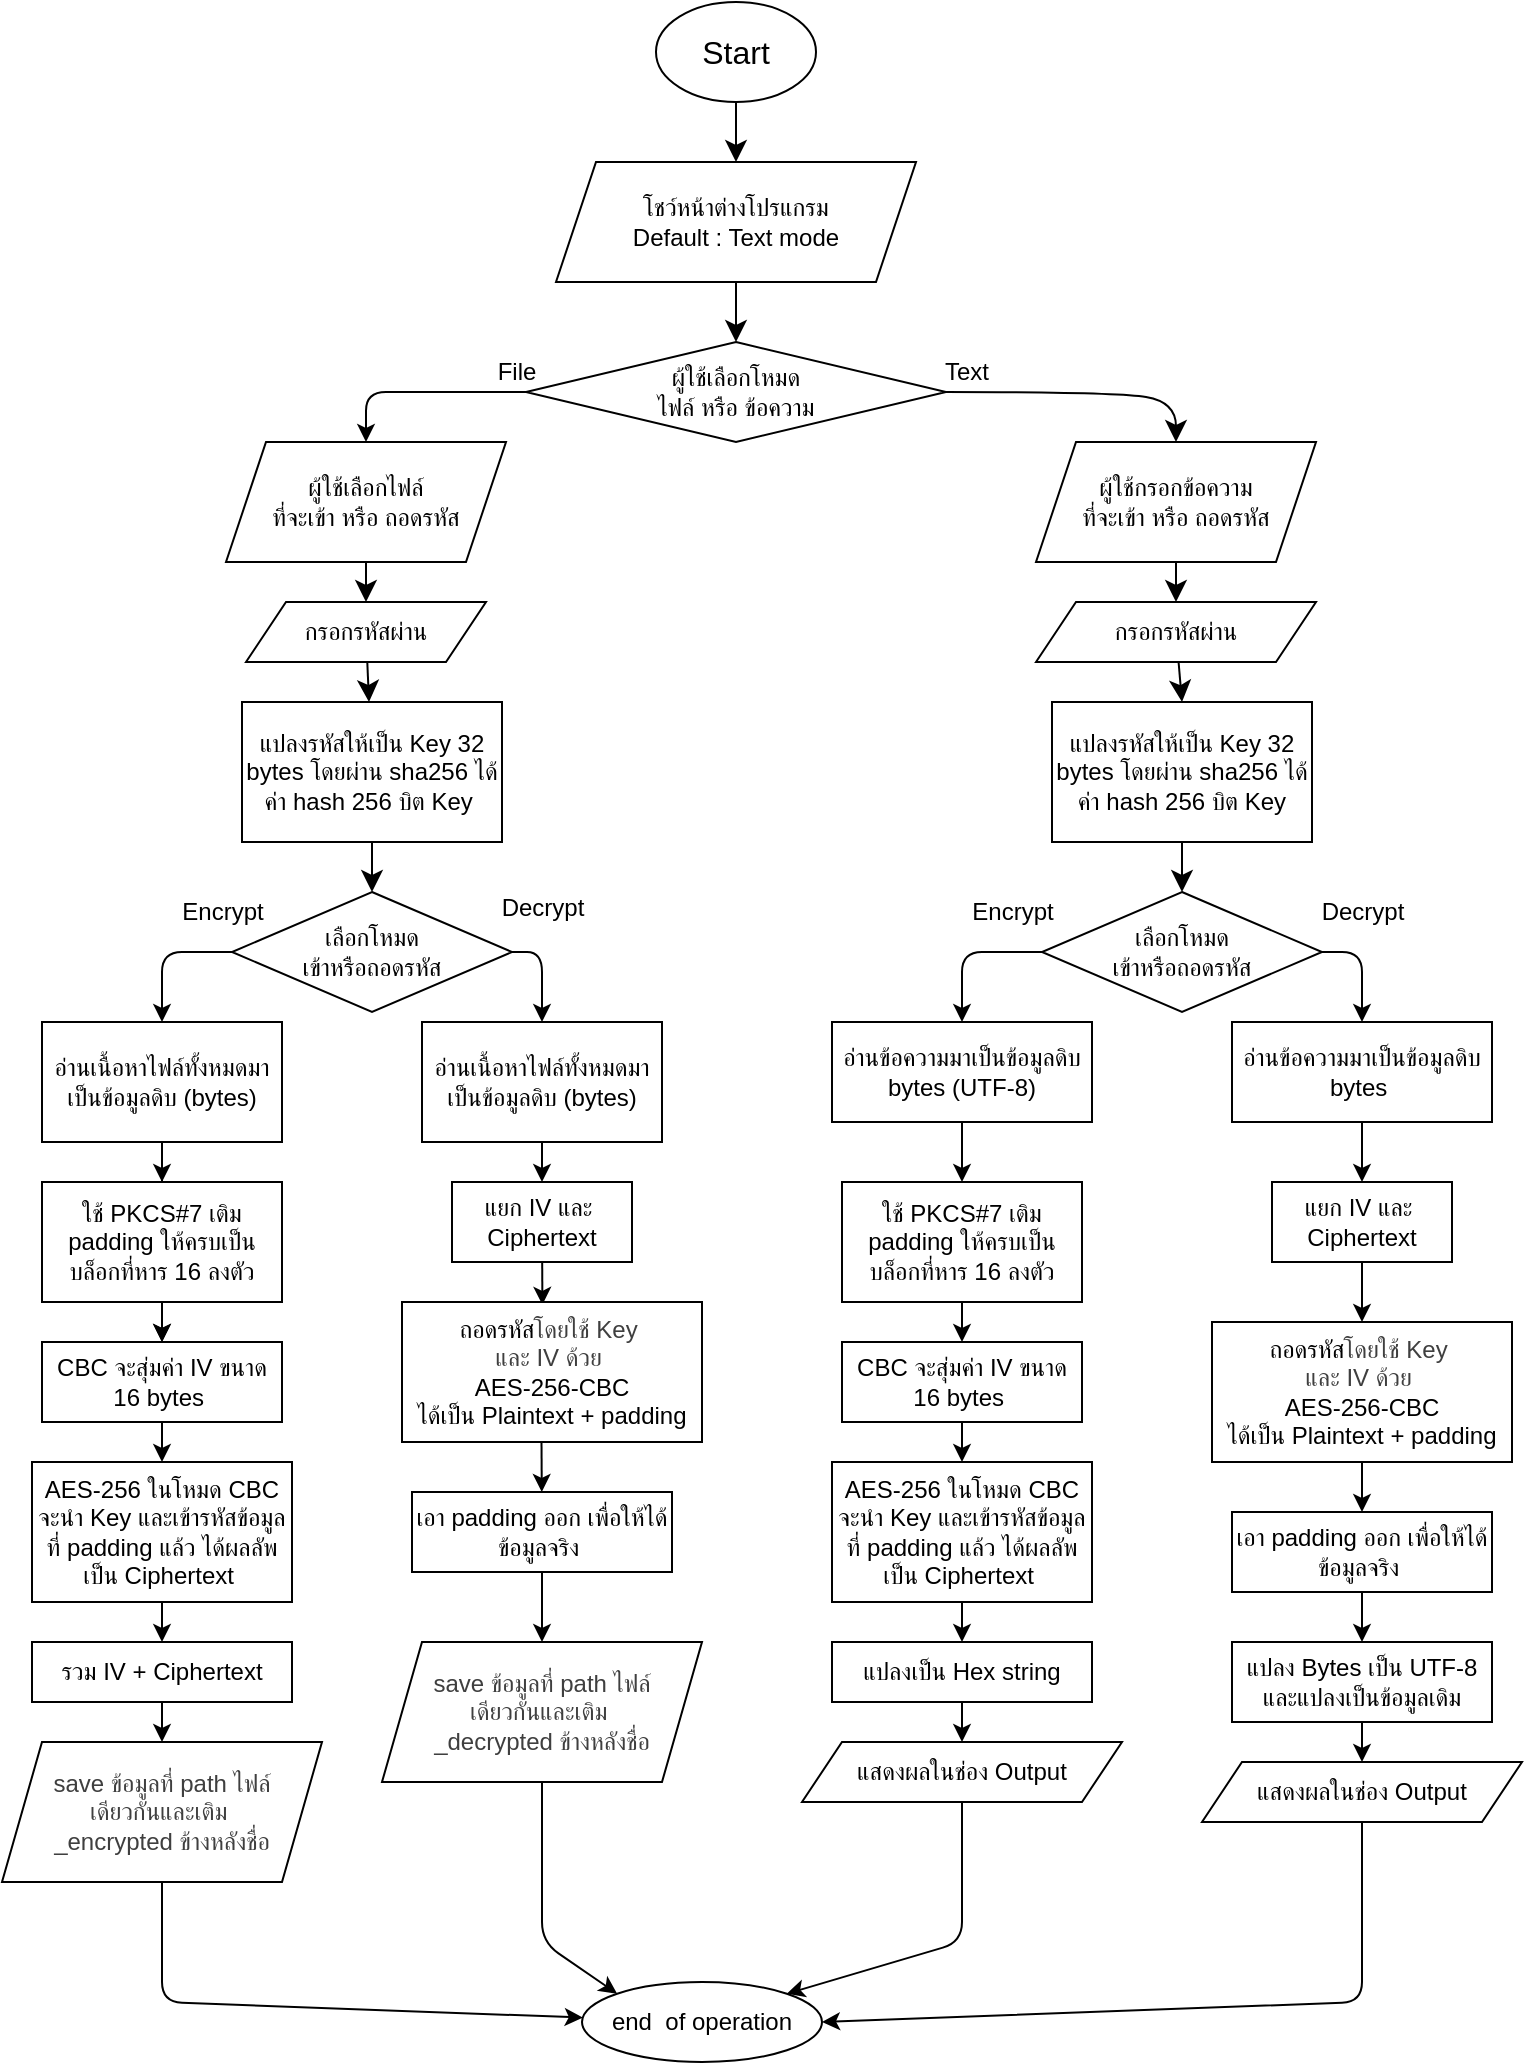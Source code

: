 <mxfile>
    <diagram id="FAJcP6ukRZOWKU8SfJq_" name="Page-1">
        <mxGraphModel dx="1180" dy="899" grid="1" gridSize="10" guides="1" tooltips="1" connect="1" arrows="1" fold="1" page="1" pageScale="1" pageWidth="850" pageHeight="1100" math="0" shadow="0">
            <root>
                <mxCell id="0"/>
                <mxCell id="1" parent="0"/>
                <mxCell id="11" value="" style="edgeStyle=none;curved=1;rounded=0;orthogonalLoop=1;jettySize=auto;html=1;fontSize=12;startSize=8;endSize=8;" edge="1" parent="1" source="12" target="24">
                    <mxGeometry relative="1" as="geometry"/>
                </mxCell>
                <mxCell id="12" value="" style="ellipse;whiteSpace=wrap;html=1;" vertex="1" parent="1">
                    <mxGeometry x="380" y="10" width="80" height="50" as="geometry"/>
                </mxCell>
                <mxCell id="13" value="Start" style="text;strokeColor=none;fillColor=none;html=1;align=center;verticalAlign=middle;whiteSpace=wrap;rounded=0;fontSize=16;" vertex="1" parent="1">
                    <mxGeometry x="390" y="20" width="60" height="30" as="geometry"/>
                </mxCell>
                <mxCell id="15" style="edgeStyle=none;curved=1;rounded=0;orthogonalLoop=1;jettySize=auto;html=1;fontSize=12;startSize=8;endSize=8;entryX=0.5;entryY=0;entryDx=0;entryDy=0;" edge="1" parent="1" source="16" target="26">
                    <mxGeometry relative="1" as="geometry">
                        <mxPoint x="680" y="260" as="targetPoint"/>
                        <Array as="points">
                            <mxPoint x="610" y="205"/>
                            <mxPoint x="640" y="210"/>
                        </Array>
                    </mxGeometry>
                </mxCell>
                <mxCell id="33" style="edgeStyle=none;html=1;entryX=0.5;entryY=0;entryDx=0;entryDy=0;" edge="1" parent="1" source="16" target="18">
                    <mxGeometry relative="1" as="geometry">
                        <Array as="points">
                            <mxPoint x="235" y="205"/>
                        </Array>
                    </mxGeometry>
                </mxCell>
                <mxCell id="16" value="ผู้ใช้เลือกโหมด&lt;div&gt;ไฟล์ หรือ ข้อความ&lt;/div&gt;" style="rhombus;whiteSpace=wrap;html=1;" vertex="1" parent="1">
                    <mxGeometry x="315" y="180" width="210" height="50" as="geometry"/>
                </mxCell>
                <mxCell id="17" value="" style="edgeStyle=none;curved=1;rounded=0;orthogonalLoop=1;jettySize=auto;html=1;fontSize=12;startSize=8;endSize=8;" edge="1" parent="1" source="18" target="20">
                    <mxGeometry relative="1" as="geometry"/>
                </mxCell>
                <mxCell id="18" value="ผู้ใช้เลือกไฟล์&lt;div&gt;ที่จะเข้า หรือ ถอดรหัส&lt;/div&gt;" style="shape=parallelogram;perimeter=parallelogramPerimeter;whiteSpace=wrap;html=1;fixedSize=1;" vertex="1" parent="1">
                    <mxGeometry x="165" y="230" width="140" height="60" as="geometry"/>
                </mxCell>
                <mxCell id="19" value="" style="edgeStyle=none;curved=1;rounded=0;orthogonalLoop=1;jettySize=auto;html=1;fontSize=12;startSize=8;endSize=8;" edge="1" parent="1" source="20" target="22">
                    <mxGeometry relative="1" as="geometry"/>
                </mxCell>
                <mxCell id="20" value="กรอกรหัสผ่าน" style="shape=parallelogram;perimeter=parallelogramPerimeter;whiteSpace=wrap;html=1;fixedSize=1;" vertex="1" parent="1">
                    <mxGeometry x="175" y="310" width="120" height="30" as="geometry"/>
                </mxCell>
                <mxCell id="21" value="" style="edgeStyle=none;curved=1;rounded=0;orthogonalLoop=1;jettySize=auto;html=1;fontSize=12;startSize=8;endSize=8;entryX=0.5;entryY=0;entryDx=0;entryDy=0;" edge="1" parent="1" source="22" target="32">
                    <mxGeometry relative="1" as="geometry">
                        <mxPoint x="213" y="440" as="targetPoint"/>
                    </mxGeometry>
                </mxCell>
                <mxCell id="22" value="แปลงรหัสให้เป็น Key 32 bytes โดยผ่าน&amp;nbsp;&lt;span style=&quot;color: rgb(0, 0, 0);&quot;&gt;sha256 ได้ค่า hash 256 บิต&amp;nbsp;&lt;span style=&quot;color: rgb(0, 0, 0);&quot;&gt;Key&lt;/span&gt;&amp;nbsp;&lt;/span&gt;" style="whiteSpace=wrap;html=1;" vertex="1" parent="1">
                    <mxGeometry x="173" y="360" width="130" height="70" as="geometry"/>
                </mxCell>
                <mxCell id="23" style="edgeStyle=none;curved=1;rounded=0;orthogonalLoop=1;jettySize=auto;html=1;entryX=0.5;entryY=0;entryDx=0;entryDy=0;fontSize=12;startSize=8;endSize=8;" edge="1" parent="1" source="24" target="16">
                    <mxGeometry relative="1" as="geometry"/>
                </mxCell>
                <mxCell id="24" value="โชว์หน้าต่างโปรแกรม&lt;div&gt;Default : Text mode&lt;/div&gt;" style="shape=parallelogram;perimeter=parallelogramPerimeter;whiteSpace=wrap;html=1;fixedSize=1;" vertex="1" parent="1">
                    <mxGeometry x="330" y="90" width="180" height="60" as="geometry"/>
                </mxCell>
                <mxCell id="25" value="" style="edgeStyle=none;curved=1;rounded=0;orthogonalLoop=1;jettySize=auto;html=1;fontSize=12;startSize=8;endSize=8;" edge="1" parent="1" source="26" target="28">
                    <mxGeometry relative="1" as="geometry"/>
                </mxCell>
                <mxCell id="26" value="ผู้ใช้กรอกข้อความ&lt;div&gt;ที่จะเข้า หรือ ถอดรหัส&lt;/div&gt;" style="shape=parallelogram;perimeter=parallelogramPerimeter;whiteSpace=wrap;html=1;fixedSize=1;" vertex="1" parent="1">
                    <mxGeometry x="570" y="230" width="140" height="60" as="geometry"/>
                </mxCell>
                <mxCell id="27" value="" style="edgeStyle=none;curved=1;rounded=0;orthogonalLoop=1;jettySize=auto;html=1;fontSize=12;startSize=8;endSize=8;entryX=0.5;entryY=0;entryDx=0;entryDy=0;" edge="1" parent="1" source="28" target="43">
                    <mxGeometry relative="1" as="geometry">
                        <mxPoint x="640.0" y="390" as="targetPoint"/>
                    </mxGeometry>
                </mxCell>
                <mxCell id="28" value="กรอกรหัสผ่าน" style="shape=parallelogram;perimeter=parallelogramPerimeter;whiteSpace=wrap;html=1;fixedSize=1;" vertex="1" parent="1">
                    <mxGeometry x="570" y="310" width="140" height="30" as="geometry"/>
                </mxCell>
                <mxCell id="29" value="" style="edgeStyle=none;curved=1;rounded=0;orthogonalLoop=1;jettySize=auto;html=1;fontSize=12;startSize=8;endSize=8;exitX=0.5;exitY=1;exitDx=0;exitDy=0;" edge="1" parent="1" source="43" target="31">
                    <mxGeometry relative="1" as="geometry">
                        <mxPoint x="643.0" y="420" as="sourcePoint"/>
                    </mxGeometry>
                </mxCell>
                <mxCell id="40" style="edgeStyle=none;html=1;entryX=0.5;entryY=0;entryDx=0;entryDy=0;" edge="1" parent="1" source="31" target="39">
                    <mxGeometry relative="1" as="geometry">
                        <Array as="points">
                            <mxPoint x="533" y="485"/>
                        </Array>
                    </mxGeometry>
                </mxCell>
                <mxCell id="96" style="edgeStyle=none;html=1;entryX=0.5;entryY=0;entryDx=0;entryDy=0;" edge="1" parent="1" source="31" target="95">
                    <mxGeometry relative="1" as="geometry">
                        <Array as="points">
                            <mxPoint x="733" y="485"/>
                        </Array>
                    </mxGeometry>
                </mxCell>
                <mxCell id="31" value="เลือกโหมด&lt;div&gt;เข้าหรือถอดรหัส&lt;/div&gt;" style="rhombus;whiteSpace=wrap;html=1;" vertex="1" parent="1">
                    <mxGeometry x="573" y="455" width="140" height="60" as="geometry"/>
                </mxCell>
                <mxCell id="80" style="edgeStyle=none;html=1;entryX=0.5;entryY=0;entryDx=0;entryDy=0;" edge="1" parent="1" source="32" target="70">
                    <mxGeometry relative="1" as="geometry">
                        <Array as="points">
                            <mxPoint x="323" y="485"/>
                        </Array>
                    </mxGeometry>
                </mxCell>
                <mxCell id="32" value="เลือกโหมด&lt;div&gt;เข้าหรือถอดรหัส&lt;/div&gt;" style="rhombus;whiteSpace=wrap;html=1;" vertex="1" parent="1">
                    <mxGeometry x="168" y="455" width="140" height="60" as="geometry"/>
                </mxCell>
                <mxCell id="42" value="" style="edgeStyle=none;html=1;" edge="1" parent="1" source="37" target="41">
                    <mxGeometry relative="1" as="geometry"/>
                </mxCell>
                <mxCell id="83" value="" style="edgeStyle=none;html=1;" edge="1" parent="1" source="37" target="45">
                    <mxGeometry relative="1" as="geometry"/>
                </mxCell>
                <mxCell id="37" value="อ่านเนื้อหาไฟล์ทั้งหมดมาเป็นข้อมูลดิบ (bytes)" style="rounded=0;whiteSpace=wrap;html=1;" vertex="1" parent="1">
                    <mxGeometry x="73" y="520" width="120" height="60" as="geometry"/>
                </mxCell>
                <mxCell id="38" style="edgeStyle=none;html=1;entryX=0.5;entryY=0;entryDx=0;entryDy=0;exitX=0;exitY=0.5;exitDx=0;exitDy=0;" edge="1" parent="1" source="32" target="37">
                    <mxGeometry relative="1" as="geometry">
                        <Array as="points">
                            <mxPoint x="133" y="485"/>
                        </Array>
                    </mxGeometry>
                </mxCell>
                <mxCell id="85" style="edgeStyle=none;html=1;entryX=0.5;entryY=0;entryDx=0;entryDy=0;" edge="1" parent="1" source="39" target="84">
                    <mxGeometry relative="1" as="geometry"/>
                </mxCell>
                <mxCell id="39" value="อ่านข้อความมาเป็นข้อมูลดิบ bytes (UTF-8)" style="rounded=0;whiteSpace=wrap;html=1;" vertex="1" parent="1">
                    <mxGeometry x="468" y="520" width="130" height="50" as="geometry"/>
                </mxCell>
                <mxCell id="46" value="" style="edgeStyle=none;html=1;" edge="1" parent="1" source="41" target="45">
                    <mxGeometry relative="1" as="geometry"/>
                </mxCell>
                <mxCell id="41" value="ใช้ PKCS#7 เติม padding ให้ครบเป็นบล็อกที่หาร 16 ลงตัว" style="whiteSpace=wrap;html=1;rounded=0;" vertex="1" parent="1">
                    <mxGeometry x="73" y="600" width="120" height="60" as="geometry"/>
                </mxCell>
                <mxCell id="43" value="แปลงรหัสให้เป็น Key 32 bytes โดยผ่าน&amp;nbsp;&lt;span style=&quot;color: rgb(0, 0, 0);&quot;&gt;sha256 ได้ค่า hash 256 บิต&amp;nbsp;&lt;/span&gt;&lt;span style=&quot;color: rgb(0, 0, 0);&quot;&gt;Key&lt;/span&gt;" style="whiteSpace=wrap;html=1;" vertex="1" parent="1">
                    <mxGeometry x="578" y="360" width="130" height="70" as="geometry"/>
                </mxCell>
                <mxCell id="48" value="" style="edgeStyle=none;html=1;" edge="1" parent="1" source="45" target="47">
                    <mxGeometry relative="1" as="geometry"/>
                </mxCell>
                <mxCell id="45" value="CBC จะสุ่มค่า IV ขนาด 16 bytes&amp;nbsp;" style="whiteSpace=wrap;html=1;rounded=0;" vertex="1" parent="1">
                    <mxGeometry x="73" y="680" width="120" height="40" as="geometry"/>
                </mxCell>
                <mxCell id="52" value="" style="edgeStyle=none;html=1;" edge="1" parent="1" source="47" target="51">
                    <mxGeometry relative="1" as="geometry"/>
                </mxCell>
                <mxCell id="47" value="AES-256 ในโหมด CBC จะนำ Key และเข้ารหัสข้อมูลที่ padding แล้ว ได้ผลลัพเป็น Ciphertext&amp;nbsp;" style="whiteSpace=wrap;html=1;rounded=0;" vertex="1" parent="1">
                    <mxGeometry x="68" y="740" width="130" height="70" as="geometry"/>
                </mxCell>
                <mxCell id="54" value="" style="edgeStyle=none;html=1;" edge="1" parent="1" source="51" target="53">
                    <mxGeometry relative="1" as="geometry"/>
                </mxCell>
                <mxCell id="51" value="รวม IV + Ciphertext" style="whiteSpace=wrap;html=1;rounded=0;" vertex="1" parent="1">
                    <mxGeometry x="68" y="830" width="130" height="30" as="geometry"/>
                </mxCell>
                <mxCell id="56" value="" style="edgeStyle=none;html=1;" edge="1" parent="1" source="53" target="55">
                    <mxGeometry relative="1" as="geometry">
                        <Array as="points">
                            <mxPoint x="133" y="1010"/>
                        </Array>
                    </mxGeometry>
                </mxCell>
                <mxCell id="53" value="&lt;span style=&quot;color: rgb(63, 63, 63);&quot;&gt;save ข้อมูลที่ path ไฟล์&lt;/span&gt;&lt;div&gt;&lt;span style=&quot;color: rgb(63, 63, 63);&quot;&gt;เดียวกันและเติม&amp;nbsp;&lt;/span&gt;&lt;/div&gt;&lt;div&gt;&lt;span style=&quot;color: rgb(63, 63, 63);&quot;&gt;_encrypted ข้างหลังชื่อ&lt;/span&gt;&lt;/div&gt;" style="shape=parallelogram;perimeter=parallelogramPerimeter;whiteSpace=wrap;html=1;fixedSize=1;rounded=0;" vertex="1" parent="1">
                    <mxGeometry x="53" y="880" width="160" height="70" as="geometry"/>
                </mxCell>
                <mxCell id="55" value="end&amp;nbsp; of operation" style="ellipse;whiteSpace=wrap;html=1;rounded=0;" vertex="1" parent="1">
                    <mxGeometry x="343" y="1000" width="120" height="40" as="geometry"/>
                </mxCell>
                <mxCell id="58" value="Encrypt" style="text;html=1;align=center;verticalAlign=middle;resizable=0;points=[];autosize=1;strokeColor=none;fillColor=none;" vertex="1" parent="1">
                    <mxGeometry x="133" y="450" width="60" height="30" as="geometry"/>
                </mxCell>
                <mxCell id="59" value="File" style="text;html=1;align=center;verticalAlign=middle;resizable=0;points=[];autosize=1;strokeColor=none;fillColor=none;" vertex="1" parent="1">
                    <mxGeometry x="290" y="180" width="40" height="30" as="geometry"/>
                </mxCell>
                <mxCell id="60" value="Text" style="text;html=1;align=center;verticalAlign=middle;resizable=0;points=[];autosize=1;strokeColor=none;fillColor=none;" vertex="1" parent="1">
                    <mxGeometry x="510" y="180" width="50" height="30" as="geometry"/>
                </mxCell>
                <mxCell id="61" value="Decrypt" style="text;html=1;align=center;verticalAlign=middle;resizable=0;points=[];autosize=1;strokeColor=none;fillColor=none;" vertex="1" parent="1">
                    <mxGeometry x="293" y="448" width="60" height="30" as="geometry"/>
                </mxCell>
                <mxCell id="62" value="Encrypt" style="text;html=1;align=center;verticalAlign=middle;resizable=0;points=[];autosize=1;strokeColor=none;fillColor=none;" vertex="1" parent="1">
                    <mxGeometry x="528" y="450" width="60" height="30" as="geometry"/>
                </mxCell>
                <mxCell id="63" value="Decrypt" style="text;html=1;align=center;verticalAlign=middle;resizable=0;points=[];autosize=1;strokeColor=none;fillColor=none;" vertex="1" parent="1">
                    <mxGeometry x="703" y="450" width="60" height="30" as="geometry"/>
                </mxCell>
                <mxCell id="69" value="" style="edgeStyle=none;html=1;" edge="1" parent="1" source="70" target="72">
                    <mxGeometry relative="1" as="geometry"/>
                </mxCell>
                <mxCell id="70" value="อ่านเนื้อหาไฟล์ทั้งหมดมาเป็นข้อมูลดิบ (bytes)" style="rounded=0;whiteSpace=wrap;html=1;" vertex="1" parent="1">
                    <mxGeometry x="263" y="520" width="120" height="60" as="geometry"/>
                </mxCell>
                <mxCell id="71" value="" style="edgeStyle=none;html=1;entryX=0.468;entryY=0.02;entryDx=0;entryDy=0;entryPerimeter=0;" edge="1" parent="1" source="72" target="105">
                    <mxGeometry relative="1" as="geometry">
                        <mxPoint x="323" y="660" as="targetPoint"/>
                    </mxGeometry>
                </mxCell>
                <mxCell id="72" value="แยก IV และ&amp;nbsp;&lt;div&gt;Ciphertext&lt;/div&gt;" style="whiteSpace=wrap;html=1;rounded=0;" vertex="1" parent="1">
                    <mxGeometry x="278" y="600" width="90" height="40" as="geometry"/>
                </mxCell>
                <mxCell id="73" value="" style="edgeStyle=none;html=1;exitX=0.465;exitY=0.99;exitDx=0;exitDy=0;exitPerimeter=0;" edge="1" parent="1" source="105" target="76">
                    <mxGeometry relative="1" as="geometry">
                        <mxPoint x="323" y="730" as="sourcePoint"/>
                    </mxGeometry>
                </mxCell>
                <mxCell id="75" value="" style="edgeStyle=none;html=1;entryX=0.5;entryY=0;entryDx=0;entryDy=0;" edge="1" parent="1" source="76" target="79">
                    <mxGeometry relative="1" as="geometry">
                        <mxPoint x="323" y="830" as="targetPoint"/>
                    </mxGeometry>
                </mxCell>
                <mxCell id="76" value="เอา padding ออก เพื่อให้ได้ข้อมูลจริง&amp;nbsp;" style="whiteSpace=wrap;html=1;rounded=0;" vertex="1" parent="1">
                    <mxGeometry x="258" y="755" width="130" height="40" as="geometry"/>
                </mxCell>
                <mxCell id="82" style="edgeStyle=none;html=1;entryX=0;entryY=0;entryDx=0;entryDy=0;" edge="1" parent="1" source="79" target="55">
                    <mxGeometry relative="1" as="geometry">
                        <Array as="points">
                            <mxPoint x="323" y="980"/>
                        </Array>
                    </mxGeometry>
                </mxCell>
                <mxCell id="79" value="&lt;span style=&quot;color: rgb(63, 63, 63);&quot;&gt;save ข้อมูลที่ path ไฟล์&lt;/span&gt;&lt;div&gt;&lt;span style=&quot;color: rgb(63, 63, 63);&quot;&gt;เดียวกันและเติม&amp;nbsp;&lt;/span&gt;&lt;/div&gt;&lt;div&gt;&lt;span style=&quot;color: rgb(63, 63, 63);&quot;&gt;_decrypted ข้างหลังชื่อ&lt;/span&gt;&lt;/div&gt;" style="shape=parallelogram;perimeter=parallelogramPerimeter;whiteSpace=wrap;html=1;fixedSize=1;rounded=0;" vertex="1" parent="1">
                    <mxGeometry x="243" y="830" width="160" height="70" as="geometry"/>
                </mxCell>
                <mxCell id="87" value="" style="edgeStyle=none;html=1;" edge="1" parent="1" source="84" target="86">
                    <mxGeometry relative="1" as="geometry"/>
                </mxCell>
                <mxCell id="84" value="ใช้ PKCS#7 เติม padding ให้ครบเป็นบล็อกที่หาร 16 ลงตัว" style="whiteSpace=wrap;html=1;rounded=0;" vertex="1" parent="1">
                    <mxGeometry x="473" y="600" width="120" height="60" as="geometry"/>
                </mxCell>
                <mxCell id="89" value="" style="edgeStyle=none;html=1;" edge="1" parent="1" source="86" target="88">
                    <mxGeometry relative="1" as="geometry"/>
                </mxCell>
                <mxCell id="86" value="CBC จะสุ่มค่า IV ขนาด 16 bytes&amp;nbsp;" style="whiteSpace=wrap;html=1;rounded=0;" vertex="1" parent="1">
                    <mxGeometry x="473" y="680" width="120" height="40" as="geometry"/>
                </mxCell>
                <mxCell id="92" value="" style="edgeStyle=none;html=1;" edge="1" parent="1" source="88" target="91">
                    <mxGeometry relative="1" as="geometry"/>
                </mxCell>
                <mxCell id="88" value="AES-256 ในโหมด CBC จะนำ Key และเข้ารหัสข้อมูลที่ padding แล้ว ได้ผลลัพเป็น Ciphertext&amp;nbsp;" style="whiteSpace=wrap;html=1;rounded=0;" vertex="1" parent="1">
                    <mxGeometry x="468" y="740" width="130" height="70" as="geometry"/>
                </mxCell>
                <mxCell id="94" style="edgeStyle=none;html=1;entryX=1;entryY=0;entryDx=0;entryDy=0;" edge="1" parent="1" source="90" target="55">
                    <mxGeometry relative="1" as="geometry">
                        <Array as="points">
                            <mxPoint x="533" y="980"/>
                        </Array>
                    </mxGeometry>
                </mxCell>
                <mxCell id="90" value="แสดงผลในช่อง Output" style="shape=parallelogram;perimeter=parallelogramPerimeter;whiteSpace=wrap;html=1;fixedSize=1;rounded=0;" vertex="1" parent="1">
                    <mxGeometry x="453" y="880" width="160" height="30" as="geometry"/>
                </mxCell>
                <mxCell id="93" value="" style="edgeStyle=none;html=1;" edge="1" parent="1" source="91" target="90">
                    <mxGeometry relative="1" as="geometry"/>
                </mxCell>
                <mxCell id="91" value="แปลงเป็น Hex string" style="whiteSpace=wrap;html=1;rounded=0;" vertex="1" parent="1">
                    <mxGeometry x="468" y="830" width="130" height="30" as="geometry"/>
                </mxCell>
                <mxCell id="102" value="" style="edgeStyle=none;html=1;" edge="1" parent="1" source="95" target="101">
                    <mxGeometry relative="1" as="geometry"/>
                </mxCell>
                <mxCell id="95" value="อ่านข้อความมาเป็นข้อมูลดิบ bytes&amp;nbsp;" style="rounded=0;whiteSpace=wrap;html=1;" vertex="1" parent="1">
                    <mxGeometry x="668" y="520" width="130" height="50" as="geometry"/>
                </mxCell>
                <mxCell id="104" value="" style="edgeStyle=none;html=1;" edge="1" parent="1" source="101" target="103">
                    <mxGeometry relative="1" as="geometry"/>
                </mxCell>
                <mxCell id="101" value="แยก IV และ&amp;nbsp;&lt;div&gt;Ciphertext&lt;/div&gt;" style="whiteSpace=wrap;html=1;rounded=0;" vertex="1" parent="1">
                    <mxGeometry x="688" y="600" width="90" height="40" as="geometry"/>
                </mxCell>
                <mxCell id="109" value="" style="edgeStyle=none;html=1;" edge="1" parent="1" source="103" target="108">
                    <mxGeometry relative="1" as="geometry"/>
                </mxCell>
                <mxCell id="103" value="&lt;font style=&quot;color: rgb(0, 0, 0);&quot;&gt;ถอดรหัส&lt;span style=&quot;background-color: transparent; color: rgb(63, 63, 63);&quot;&gt;โดยใช้ Key&amp;nbsp;&lt;/span&gt;&lt;/font&gt;&lt;div&gt;&lt;font style=&quot;color: rgb(0, 0, 0);&quot;&gt;&lt;span style=&quot;background-color: transparent; color: rgb(63, 63, 63);&quot;&gt;และ IV ด้วย&lt;/span&gt;&lt;span style=&quot;background-color: transparent;&quot;&gt;&amp;nbsp;&lt;/span&gt;&lt;/font&gt;&lt;div&gt;&lt;div&gt;&lt;font style=&quot;color: rgb(0, 0, 0);&quot;&gt;AES-256-CBC&lt;/font&gt;&lt;/div&gt;&lt;/div&gt;&lt;div&gt;ได้เป็น Plaintext + padding&lt;/div&gt;&lt;/div&gt;" style="whiteSpace=wrap;html=1;rounded=0;" vertex="1" parent="1">
                    <mxGeometry x="658" y="670" width="150" height="70" as="geometry"/>
                </mxCell>
                <mxCell id="105" value="&lt;font style=&quot;color: rgb(0, 0, 0);&quot;&gt;ถอดรหัส&lt;span style=&quot;background-color: transparent; color: rgb(63, 63, 63);&quot;&gt;โดยใช้ Key&amp;nbsp;&lt;/span&gt;&lt;/font&gt;&lt;div&gt;&lt;font style=&quot;color: rgb(0, 0, 0);&quot;&gt;&lt;span style=&quot;background-color: transparent; color: rgb(63, 63, 63);&quot;&gt;และ IV ด้วย&lt;/span&gt;&lt;span style=&quot;background-color: transparent;&quot;&gt;&amp;nbsp;&lt;/span&gt;&lt;/font&gt;&lt;div&gt;&lt;div&gt;&lt;font style=&quot;color: rgb(0, 0, 0);&quot;&gt;AES-256-CBC&lt;/font&gt;&lt;/div&gt;&lt;/div&gt;&lt;div&gt;ได้เป็น Plaintext + padding&lt;/div&gt;&lt;/div&gt;" style="whiteSpace=wrap;html=1;rounded=0;" vertex="1" parent="1">
                    <mxGeometry x="253" y="660" width="150" height="70" as="geometry"/>
                </mxCell>
                <mxCell id="111" value="" style="edgeStyle=none;html=1;" edge="1" parent="1" source="108" target="110">
                    <mxGeometry relative="1" as="geometry"/>
                </mxCell>
                <mxCell id="108" value="เอา padding ออก เพื่อให้ได้ข้อมูลจริง&amp;nbsp;" style="whiteSpace=wrap;html=1;rounded=0;" vertex="1" parent="1">
                    <mxGeometry x="668" y="765" width="130" height="40" as="geometry"/>
                </mxCell>
                <mxCell id="113" style="edgeStyle=none;html=1;entryX=0.5;entryY=0;entryDx=0;entryDy=0;" edge="1" parent="1" source="110" target="112">
                    <mxGeometry relative="1" as="geometry"/>
                </mxCell>
                <mxCell id="110" value="แปลง Bytes เป็น UTF-8&lt;div&gt;และแปลงเป็นข้อมูลเดิม&lt;/div&gt;" style="whiteSpace=wrap;html=1;rounded=0;" vertex="1" parent="1">
                    <mxGeometry x="668" y="830" width="130" height="40" as="geometry"/>
                </mxCell>
                <mxCell id="114" style="edgeStyle=none;html=1;entryX=1;entryY=0.5;entryDx=0;entryDy=0;" edge="1" parent="1" source="112" target="55">
                    <mxGeometry relative="1" as="geometry">
                        <Array as="points">
                            <mxPoint x="733" y="1010"/>
                        </Array>
                    </mxGeometry>
                </mxCell>
                <mxCell id="112" value="แสดงผลในช่อง Output" style="shape=parallelogram;perimeter=parallelogramPerimeter;whiteSpace=wrap;html=1;fixedSize=1;rounded=0;" vertex="1" parent="1">
                    <mxGeometry x="653" y="890" width="160" height="30" as="geometry"/>
                </mxCell>
            </root>
        </mxGraphModel>
    </diagram>
</mxfile>